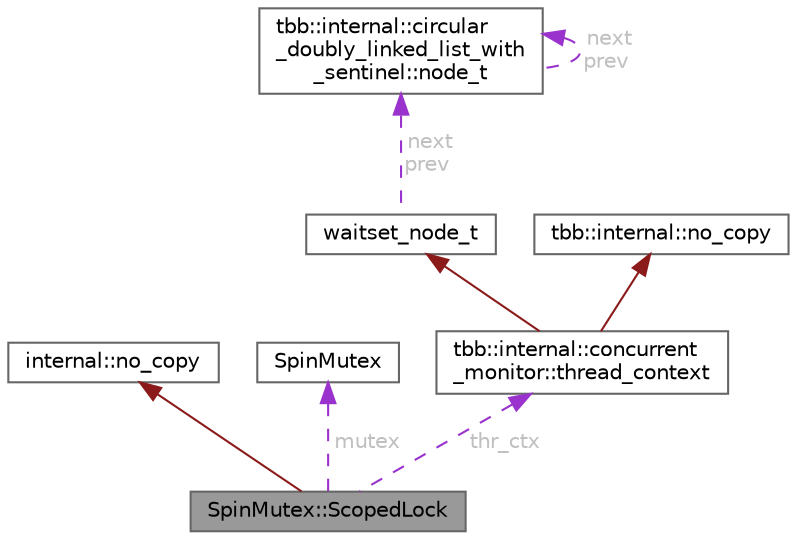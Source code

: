 digraph "SpinMutex::ScopedLock"
{
 // LATEX_PDF_SIZE
  bgcolor="transparent";
  edge [fontname=Helvetica,fontsize=10,labelfontname=Helvetica,labelfontsize=10];
  node [fontname=Helvetica,fontsize=10,shape=box,height=0.2,width=0.4];
  Node1 [id="Node000001",label="SpinMutex::ScopedLock",height=0.2,width=0.4,color="gray40", fillcolor="grey60", style="filled", fontcolor="black",tooltip="The scoped locking pattern"];
  Node2 -> Node1 [id="edge1_Node000001_Node000002",dir="back",color="firebrick4",style="solid",tooltip=" "];
  Node2 [id="Node000002",label="internal::no_copy",height=0.2,width=0.4,color="gray40", fillcolor="white", style="filled",tooltip=" "];
  Node3 -> Node1 [id="edge2_Node000001_Node000003",dir="back",color="darkorchid3",style="dashed",tooltip=" ",label=" mutex",fontcolor="grey" ];
  Node3 [id="Node000003",label="SpinMutex",height=0.2,width=0.4,color="gray40", fillcolor="white", style="filled",URL="$class_spin_mutex.html",tooltip=" "];
  Node4 -> Node1 [id="edge3_Node000001_Node000004",dir="back",color="darkorchid3",style="dashed",tooltip=" ",label=" thr_ctx",fontcolor="grey" ];
  Node4 [id="Node000004",label="tbb::internal::concurrent\l_monitor::thread_context",height=0.2,width=0.4,color="gray40", fillcolor="white", style="filled",URL="$classtbb_1_1internal_1_1concurrent__monitor_1_1thread__context.html",tooltip=" "];
  Node5 -> Node4 [id="edge4_Node000004_Node000005",dir="back",color="firebrick4",style="solid",tooltip=" "];
  Node5 [id="Node000005",label="waitset_node_t",height=0.2,width=0.4,color="gray40", fillcolor="white", style="filled",URL="$structtbb_1_1internal_1_1circular__doubly__linked__list__with__sentinel_1_1node__t.html",tooltip=" "];
  Node6 -> Node5 [id="edge5_Node000005_Node000006",dir="back",color="darkorchid3",style="dashed",tooltip=" ",label=" next\nprev",fontcolor="grey" ];
  Node6 [id="Node000006",label="tbb::internal::circular\l_doubly_linked_list_with\l_sentinel::node_t",height=0.2,width=0.4,color="gray40", fillcolor="white", style="filled",URL="$structtbb_1_1internal_1_1circular__doubly__linked__list__with__sentinel_1_1node__t.html",tooltip=" "];
  Node6 -> Node6 [id="edge6_Node000006_Node000006",dir="back",color="darkorchid3",style="dashed",tooltip=" ",label=" next\nprev",fontcolor="grey" ];
  Node7 -> Node4 [id="edge7_Node000004_Node000007",dir="back",color="firebrick4",style="solid",tooltip=" "];
  Node7 [id="Node000007",label="tbb::internal::no_copy",height=0.2,width=0.4,color="gray40", fillcolor="white", style="filled",tooltip=" "];
}
